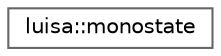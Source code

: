 digraph "类继承关系图"
{
 // LATEX_PDF_SIZE
  bgcolor="transparent";
  edge [fontname=Helvetica,fontsize=10,labelfontname=Helvetica,labelfontsize=10];
  node [fontname=Helvetica,fontsize=10,shape=box,height=0.2,width=0.4];
  rankdir="LR";
  Node0 [id="Node000000",label="luisa::monostate",height=0.2,width=0.4,color="grey40", fillcolor="white", style="filled",URL="$structluisa_1_1monostate.html",tooltip=" "];
}
